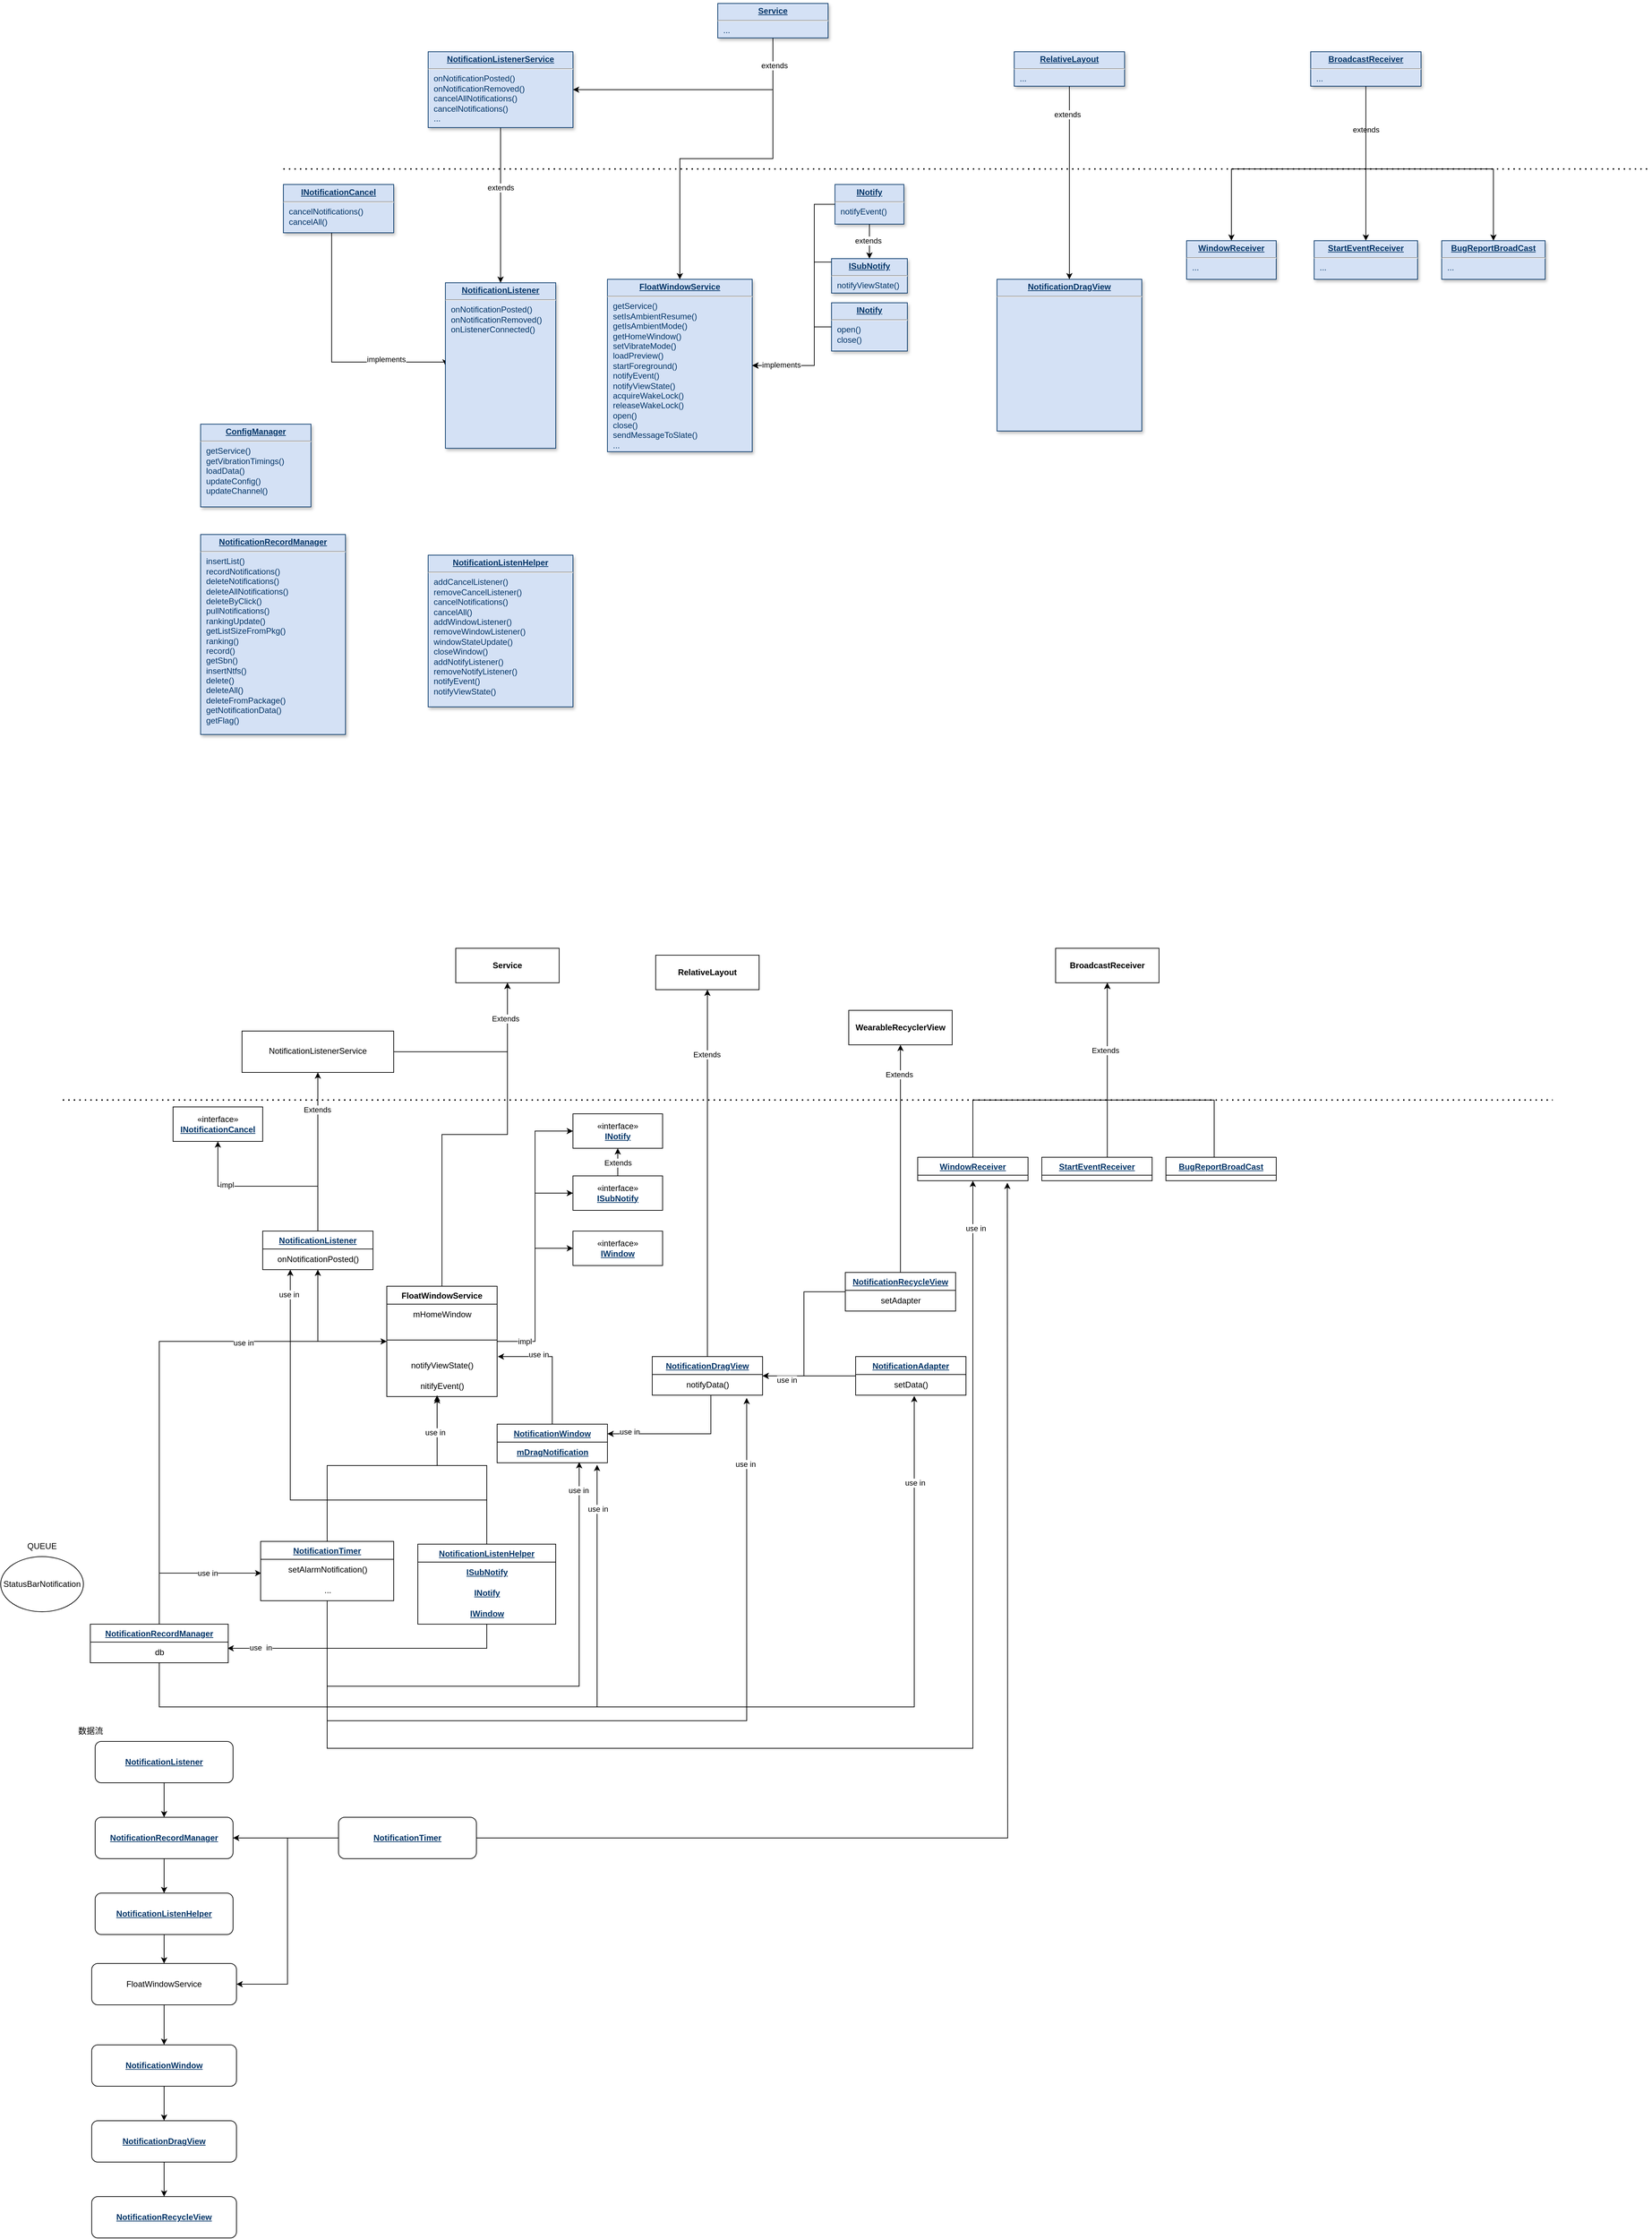 <mxfile version="22.0.4" type="github">
  <diagram name="Page-1" id="efa7a0a1-bf9b-a30e-e6df-94a7791c09e9">
    <mxGraphModel dx="2310" dy="-585" grid="1" gridSize="10" guides="1" tooltips="1" connect="1" arrows="1" fold="1" page="1" pageScale="1" pageWidth="826" pageHeight="1169" background="none" math="0" shadow="0">
      <root>
        <mxCell id="0" />
        <mxCell id="1" parent="0" />
        <mxCell id="-WjWsvHY24xJDagIEpUm-118" style="edgeStyle=orthogonalEdgeStyle;rounded=0;orthogonalLoop=1;jettySize=auto;html=1;entryX=0.5;entryY=0;entryDx=0;entryDy=0;" parent="1" source="-WjWsvHY24xJDagIEpUm-115" target="-WjWsvHY24xJDagIEpUm-117" edge="1">
          <mxGeometry relative="1" as="geometry" />
        </mxCell>
        <mxCell id="-WjWsvHY24xJDagIEpUm-120" value="extends" style="edgeLabel;html=1;align=center;verticalAlign=middle;resizable=0;points=[];" parent="-WjWsvHY24xJDagIEpUm-118" vertex="1" connectable="0">
          <mxGeometry x="-0.122" y="-3" relative="1" as="geometry">
            <mxPoint x="3" y="-12" as="offset" />
          </mxGeometry>
        </mxCell>
        <mxCell id="-WjWsvHY24xJDagIEpUm-115" value="&lt;p style=&quot;margin: 0px; margin-top: 4px; text-align: center; text-decoration: underline;&quot;&gt;&lt;b style=&quot;background-color: initial;&quot;&gt;&lt;u&gt;NotificationListenerService&lt;/u&gt;&lt;/b&gt;&lt;/p&gt;&lt;hr&gt;&lt;p style=&quot;margin: 0px; margin-left: 8px;&quot;&gt;onNotificationPosted()&lt;/p&gt;&lt;p style=&quot;margin: 0px; margin-left: 8px;&quot;&gt;onNotificationRemoved()&lt;/p&gt;&lt;p style=&quot;margin: 0px; margin-left: 8px;&quot;&gt;cancelAllNotifications()&lt;/p&gt;&lt;p style=&quot;margin: 0px; margin-left: 8px;&quot;&gt;cancelNotifications()&lt;/p&gt;&lt;p style=&quot;margin: 0px; margin-left: 8px;&quot;&gt;...&lt;/p&gt;" style="verticalAlign=top;align=left;overflow=fill;fontSize=12;fontFamily=Helvetica;html=1;strokeColor=#003366;shadow=1;fillColor=#D4E1F5;fontColor=#003366" parent="1" vertex="1">
          <mxGeometry x="-130" y="1320" width="210" height="110" as="geometry" />
        </mxCell>
        <mxCell id="-WjWsvHY24xJDagIEpUm-182" style="edgeStyle=orthogonalEdgeStyle;rounded=0;orthogonalLoop=1;jettySize=auto;html=1;entryX=0;entryY=0.5;entryDx=0;entryDy=0;" parent="1" target="-WjWsvHY24xJDagIEpUm-117" edge="1">
          <mxGeometry relative="1" as="geometry">
            <Array as="points">
              <mxPoint x="-270" y="1770" />
              <mxPoint x="-105" y="1770" />
            </Array>
            <mxPoint x="-270" y="1582.5" as="sourcePoint" />
            <mxPoint x="-125" y="1775" as="targetPoint" />
          </mxGeometry>
        </mxCell>
        <mxCell id="-WjWsvHY24xJDagIEpUm-183" value="implements" style="edgeLabel;html=1;align=center;verticalAlign=middle;resizable=0;points=[];" parent="-WjWsvHY24xJDagIEpUm-182" vertex="1" connectable="0">
          <mxGeometry x="0.492" y="4" relative="1" as="geometry">
            <mxPoint as="offset" />
          </mxGeometry>
        </mxCell>
        <mxCell id="-WjWsvHY24xJDagIEpUm-116" value="&lt;p style=&quot;margin: 0px; margin-top: 4px; text-align: center; text-decoration: underline;&quot;&gt;&lt;b style=&quot;background-color: initial;&quot;&gt;&lt;u&gt;INotificationCancel&lt;/u&gt;&lt;/b&gt;&lt;/p&gt;&lt;hr&gt;&lt;p style=&quot;margin: 0px; margin-left: 8px;&quot;&gt;cancelNotifications()&lt;/p&gt;&lt;p style=&quot;margin: 0px; margin-left: 8px;&quot;&gt;cancelAll()&lt;br&gt;&lt;/p&gt;" style="verticalAlign=top;align=left;overflow=fill;fontSize=12;fontFamily=Helvetica;html=1;strokeColor=#003366;shadow=1;fillColor=#D4E1F5;fontColor=#003366" parent="1" vertex="1">
          <mxGeometry x="-340" y="1512.5" width="160" height="70" as="geometry" />
        </mxCell>
        <mxCell id="-WjWsvHY24xJDagIEpUm-117" value="&lt;p style=&quot;margin: 0px; margin-top: 4px; text-align: center; text-decoration: underline;&quot;&gt;&lt;b style=&quot;background-color: initial;&quot;&gt;&lt;u&gt;NotificationListener&lt;/u&gt;&lt;/b&gt;&lt;/p&gt;&lt;hr&gt;&lt;p style=&quot;margin: 0px; margin-left: 8px;&quot;&gt;onNotificationPosted()&lt;/p&gt;&lt;p style=&quot;margin: 0px; margin-left: 8px;&quot;&gt;onNotificationRemoved()&lt;/p&gt;&lt;p style=&quot;margin: 0px; margin-left: 8px;&quot;&gt;onListenerConnected()&lt;br&gt;&lt;/p&gt;" style="verticalAlign=top;align=left;overflow=fill;fontSize=12;fontFamily=Helvetica;html=1;strokeColor=#003366;shadow=1;fillColor=#D4E1F5;fontColor=#003366" parent="1" vertex="1">
          <mxGeometry x="-105" y="1655" width="160" height="240" as="geometry" />
        </mxCell>
        <mxCell id="-WjWsvHY24xJDagIEpUm-123" style="edgeStyle=orthogonalEdgeStyle;rounded=0;orthogonalLoop=1;jettySize=auto;html=1;entryX=1;entryY=0.5;entryDx=0;entryDy=0;" parent="1" source="-WjWsvHY24xJDagIEpUm-122" target="-WjWsvHY24xJDagIEpUm-115" edge="1">
          <mxGeometry relative="1" as="geometry">
            <Array as="points">
              <mxPoint x="370" y="1375" />
            </Array>
          </mxGeometry>
        </mxCell>
        <mxCell id="-WjWsvHY24xJDagIEpUm-149" style="edgeStyle=orthogonalEdgeStyle;rounded=0;orthogonalLoop=1;jettySize=auto;html=1;entryX=0.5;entryY=0;entryDx=0;entryDy=0;" parent="1" source="-WjWsvHY24xJDagIEpUm-122" target="-WjWsvHY24xJDagIEpUm-148" edge="1">
          <mxGeometry relative="1" as="geometry" />
        </mxCell>
        <mxCell id="-WjWsvHY24xJDagIEpUm-171" value="extends" style="edgeLabel;html=1;align=center;verticalAlign=middle;resizable=0;points=[];" parent="-WjWsvHY24xJDagIEpUm-149" vertex="1" connectable="0">
          <mxGeometry x="-0.838" y="2" relative="1" as="geometry">
            <mxPoint as="offset" />
          </mxGeometry>
        </mxCell>
        <mxCell id="-WjWsvHY24xJDagIEpUm-122" value="&lt;p style=&quot;margin: 0px; margin-top: 4px; text-align: center; text-decoration: underline;&quot;&gt;&lt;b&gt;Service&lt;/b&gt;&lt;/p&gt;&lt;hr&gt;&lt;p style=&quot;margin: 0px; margin-left: 8px;&quot;&gt;...&lt;/p&gt;" style="verticalAlign=top;align=left;overflow=fill;fontSize=12;fontFamily=Helvetica;html=1;strokeColor=#003366;shadow=1;fillColor=#D4E1F5;fontColor=#003366" parent="1" vertex="1">
          <mxGeometry x="290" y="1250" width="160" height="50" as="geometry" />
        </mxCell>
        <mxCell id="-WjWsvHY24xJDagIEpUm-128" value="" style="endArrow=none;dashed=1;html=1;dashPattern=1 3;strokeWidth=2;rounded=0;" parent="1" edge="1">
          <mxGeometry width="50" height="50" relative="1" as="geometry">
            <mxPoint x="-340" y="1490" as="sourcePoint" />
            <mxPoint x="1641.905" y="1490" as="targetPoint" />
          </mxGeometry>
        </mxCell>
        <mxCell id="-WjWsvHY24xJDagIEpUm-129" value="&lt;p style=&quot;margin: 4px 0px 0px; text-align: center;&quot;&gt;&lt;b&gt;&lt;u&gt;NotificationListenHelper&lt;/u&gt;&lt;/b&gt;&lt;br&gt;&lt;/p&gt;&lt;hr&gt;&lt;p style=&quot;margin: 0px; margin-left: 8px;&quot;&gt;addCancelListener()&lt;/p&gt;&lt;p style=&quot;margin: 0px; margin-left: 8px;&quot;&gt;removeCancelListener()&lt;/p&gt;&lt;p style=&quot;margin: 0px; margin-left: 8px;&quot;&gt;cancelNotifications()&lt;br&gt;&lt;/p&gt;&lt;p style=&quot;margin: 0px; margin-left: 8px;&quot;&gt;cancelAll()&lt;/p&gt;&lt;p style=&quot;margin: 0px; margin-left: 8px;&quot;&gt;addWindowListener()&lt;/p&gt;&lt;p style=&quot;margin: 0px; margin-left: 8px;&quot;&gt;removeWindowListener()&lt;/p&gt;&lt;p style=&quot;margin: 0px; margin-left: 8px;&quot;&gt;windowStateUpdate()&lt;/p&gt;&lt;p style=&quot;margin: 0px; margin-left: 8px;&quot;&gt;closeWindow()&lt;/p&gt;&lt;p style=&quot;margin: 0px; margin-left: 8px;&quot;&gt;addNotifyListener()&lt;/p&gt;&lt;p style=&quot;margin: 0px; margin-left: 8px;&quot;&gt;removeNotifyListener()&lt;/p&gt;&lt;p style=&quot;margin: 0px; margin-left: 8px;&quot;&gt;notifyEvent()&lt;/p&gt;&lt;p style=&quot;margin: 0px; margin-left: 8px;&quot;&gt;notifyViewState()&lt;/p&gt;" style="verticalAlign=top;align=left;overflow=fill;fontSize=12;fontFamily=Helvetica;html=1;strokeColor=#003366;shadow=1;fillColor=#D4E1F5;fontColor=#003366" parent="1" vertex="1">
          <mxGeometry x="-130" y="2050" width="210" height="220" as="geometry" />
        </mxCell>
        <mxCell id="-WjWsvHY24xJDagIEpUm-130" value="&lt;p style=&quot;margin: 4px 0px 0px; text-align: center;&quot;&gt;&lt;b&gt;&lt;u&gt;NotificationRecordManager&lt;/u&gt;&lt;/b&gt;&lt;br&gt;&lt;/p&gt;&lt;hr&gt;&lt;p style=&quot;margin: 0px; margin-left: 8px;&quot;&gt;insertList()&lt;/p&gt;&lt;p style=&quot;margin: 0px; margin-left: 8px;&quot;&gt;recordNotifications()&lt;/p&gt;&lt;p style=&quot;margin: 0px; margin-left: 8px;&quot;&gt;deleteNotifications()&lt;/p&gt;&lt;p style=&quot;margin: 0px; margin-left: 8px;&quot;&gt;deleteAllNotifications()&lt;/p&gt;&lt;p style=&quot;margin: 0px; margin-left: 8px;&quot;&gt;deleteByClick()&lt;/p&gt;&lt;p style=&quot;margin: 0px; margin-left: 8px;&quot;&gt;pullNotifications()&lt;/p&gt;&lt;p style=&quot;margin: 0px; margin-left: 8px;&quot;&gt;rankingUpdate()&lt;/p&gt;&lt;p style=&quot;margin: 0px; margin-left: 8px;&quot;&gt;getListSizeFromPkg()&lt;/p&gt;&lt;p style=&quot;margin: 0px; margin-left: 8px;&quot;&gt;ranking()&lt;/p&gt;&lt;p style=&quot;margin: 0px; margin-left: 8px;&quot;&gt;record()&lt;/p&gt;&lt;p style=&quot;margin: 0px; margin-left: 8px;&quot;&gt;getSbn()&lt;/p&gt;&lt;p style=&quot;margin: 0px; margin-left: 8px;&quot;&gt;insertNtfs()&lt;/p&gt;&lt;p style=&quot;margin: 0px; margin-left: 8px;&quot;&gt;delete()&lt;/p&gt;&lt;p style=&quot;margin: 0px; margin-left: 8px;&quot;&gt;deleteAll()&lt;/p&gt;&lt;p style=&quot;margin: 0px; margin-left: 8px;&quot;&gt;deleteFromPackage()&lt;/p&gt;&lt;p style=&quot;margin: 0px; margin-left: 8px;&quot;&gt;getNotificationData()&lt;/p&gt;&lt;p style=&quot;margin: 0px; margin-left: 8px;&quot;&gt;getFlag()&lt;/p&gt;" style="verticalAlign=top;align=left;overflow=fill;fontSize=12;fontFamily=Helvetica;html=1;strokeColor=#003366;shadow=1;fillColor=#D4E1F5;fontColor=#003366" parent="1" vertex="1">
          <mxGeometry x="-460" y="2020" width="210" height="290" as="geometry" />
        </mxCell>
        <mxCell id="-WjWsvHY24xJDagIEpUm-187" style="edgeStyle=orthogonalEdgeStyle;rounded=0;orthogonalLoop=1;jettySize=auto;html=1;entryX=0.5;entryY=0;entryDx=0;entryDy=0;" parent="1" source="-WjWsvHY24xJDagIEpUm-131" target="-WjWsvHY24xJDagIEpUm-132" edge="1">
          <mxGeometry relative="1" as="geometry">
            <Array as="points">
              <mxPoint x="1230" y="1490" />
              <mxPoint x="1035" y="1490" />
            </Array>
          </mxGeometry>
        </mxCell>
        <mxCell id="-WjWsvHY24xJDagIEpUm-188" value="extends" style="edgeLabel;html=1;align=center;verticalAlign=middle;resizable=0;points=[];" parent="-WjWsvHY24xJDagIEpUm-187" vertex="1" connectable="0">
          <mxGeometry x="-0.7" relative="1" as="geometry">
            <mxPoint as="offset" />
          </mxGeometry>
        </mxCell>
        <mxCell id="-WjWsvHY24xJDagIEpUm-192" style="edgeStyle=orthogonalEdgeStyle;rounded=0;orthogonalLoop=1;jettySize=auto;html=1;entryX=0.5;entryY=0;entryDx=0;entryDy=0;" parent="1" source="-WjWsvHY24xJDagIEpUm-131" target="-WjWsvHY24xJDagIEpUm-139" edge="1">
          <mxGeometry relative="1" as="geometry" />
        </mxCell>
        <mxCell id="-WjWsvHY24xJDagIEpUm-193" style="edgeStyle=orthogonalEdgeStyle;rounded=0;orthogonalLoop=1;jettySize=auto;html=1;entryX=0.5;entryY=0;entryDx=0;entryDy=0;" parent="1" source="-WjWsvHY24xJDagIEpUm-131" target="-WjWsvHY24xJDagIEpUm-145" edge="1">
          <mxGeometry relative="1" as="geometry">
            <Array as="points">
              <mxPoint x="1230" y="1490" />
              <mxPoint x="1415" y="1490" />
            </Array>
          </mxGeometry>
        </mxCell>
        <mxCell id="-WjWsvHY24xJDagIEpUm-131" value="&lt;p style=&quot;margin: 0px; margin-top: 4px; text-align: center; text-decoration: underline;&quot;&gt;&lt;b&gt;BroadcastReceiver&lt;/b&gt;&lt;/p&gt;&lt;hr&gt;&lt;p style=&quot;margin: 0px; margin-left: 8px;&quot;&gt;...&lt;/p&gt;" style="verticalAlign=top;align=left;overflow=fill;fontSize=12;fontFamily=Helvetica;html=1;strokeColor=#003366;shadow=1;fillColor=#D4E1F5;fontColor=#003366" parent="1" vertex="1">
          <mxGeometry x="1150" y="1320" width="160" height="50" as="geometry" />
        </mxCell>
        <mxCell id="-WjWsvHY24xJDagIEpUm-132" value="&lt;p style=&quot;margin: 4px 0px 0px; text-align: center;&quot;&gt;&lt;b&gt;&lt;u&gt;WindowReceiver&lt;/u&gt;&lt;/b&gt;&lt;/p&gt;&lt;hr&gt;&lt;p style=&quot;margin: 0px; margin-left: 8px;&quot;&gt;...&lt;/p&gt;" style="verticalAlign=top;align=left;overflow=fill;fontSize=12;fontFamily=Helvetica;html=1;strokeColor=#003366;shadow=1;fillColor=#D4E1F5;fontColor=#003366" parent="1" vertex="1">
          <mxGeometry x="970" y="1594" width="130" height="56" as="geometry" />
        </mxCell>
        <mxCell id="-WjWsvHY24xJDagIEpUm-139" value="&lt;p style=&quot;margin: 4px 0px 0px; text-align: center;&quot;&gt;&lt;b&gt;&lt;u&gt;StartEventReceiver&lt;/u&gt;&lt;/b&gt;&lt;br&gt;&lt;/p&gt;&lt;hr&gt;&lt;p style=&quot;margin: 0px; margin-left: 8px;&quot;&gt;...&lt;/p&gt;" style="verticalAlign=top;align=left;overflow=fill;fontSize=12;fontFamily=Helvetica;html=1;strokeColor=#003366;shadow=1;fillColor=#D4E1F5;fontColor=#003366" parent="1" vertex="1">
          <mxGeometry x="1155" y="1594" width="150" height="56" as="geometry" />
        </mxCell>
        <mxCell id="-WjWsvHY24xJDagIEpUm-145" value="&lt;p style=&quot;margin: 4px 0px 0px; text-align: center;&quot;&gt;&lt;b&gt;&lt;u&gt;BugReportBroadCast&lt;/u&gt;&lt;/b&gt;&lt;br&gt;&lt;/p&gt;&lt;hr&gt;&lt;p style=&quot;margin: 0px; margin-left: 8px;&quot;&gt;...&lt;/p&gt;" style="verticalAlign=top;align=left;overflow=fill;fontSize=12;fontFamily=Helvetica;html=1;strokeColor=#003366;shadow=1;fillColor=#D4E1F5;fontColor=#003366" parent="1" vertex="1">
          <mxGeometry x="1340" y="1594" width="150" height="56" as="geometry" />
        </mxCell>
        <mxCell id="-WjWsvHY24xJDagIEpUm-147" value="&lt;p style=&quot;margin: 4px 0px 0px; text-align: center;&quot;&gt;&lt;b&gt;&lt;u&gt;ConfigManager&lt;/u&gt;&lt;/b&gt;&lt;br&gt;&lt;/p&gt;&lt;hr&gt;&lt;p style=&quot;margin: 0px; margin-left: 8px;&quot;&gt;getService()&lt;br&gt;&lt;/p&gt;&lt;p style=&quot;margin: 0px; margin-left: 8px;&quot;&gt;getVibrationTimings()&lt;/p&gt;&lt;p style=&quot;margin: 0px; margin-left: 8px;&quot;&gt;loadData()&lt;/p&gt;&lt;p style=&quot;margin: 0px; margin-left: 8px;&quot;&gt;updateConfig()&lt;/p&gt;&lt;p style=&quot;margin: 0px; margin-left: 8px;&quot;&gt;updateChannel()&lt;/p&gt;" style="verticalAlign=top;align=left;overflow=fill;fontSize=12;fontFamily=Helvetica;html=1;strokeColor=#003366;shadow=1;fillColor=#D4E1F5;fontColor=#003366" parent="1" vertex="1">
          <mxGeometry x="-460" y="1860" width="160" height="120" as="geometry" />
        </mxCell>
        <mxCell id="-WjWsvHY24xJDagIEpUm-148" value="&lt;p style=&quot;margin: 4px 0px 0px; text-align: center;&quot;&gt;&lt;b&gt;&lt;u&gt;FloatWindowService&lt;/u&gt;&lt;/b&gt;&lt;br&gt;&lt;/p&gt;&lt;hr&gt;&lt;p style=&quot;margin: 0px; margin-left: 8px;&quot;&gt;getService()&lt;br&gt;&lt;/p&gt;&lt;p style=&quot;margin: 0px; margin-left: 8px;&quot;&gt;setIsAmbientResume()&lt;br&gt;&lt;/p&gt;&lt;p style=&quot;margin: 0px; margin-left: 8px;&quot;&gt;getIsAmbientMode()&lt;br&gt;&lt;/p&gt;&lt;p style=&quot;margin: 0px; margin-left: 8px;&quot;&gt;getHomeWindow()&lt;br&gt;&lt;/p&gt;&lt;p style=&quot;margin: 0px; margin-left: 8px;&quot;&gt;setVibrateMode()&lt;br&gt;&lt;/p&gt;&lt;p style=&quot;margin: 0px; margin-left: 8px;&quot;&gt;loadPreview()&lt;br&gt;&lt;/p&gt;&lt;p style=&quot;margin: 0px; margin-left: 8px;&quot;&gt;startForeground()&lt;br&gt;&lt;/p&gt;&lt;p style=&quot;margin: 0px; margin-left: 8px;&quot;&gt;notifyEvent()&lt;br&gt;&lt;/p&gt;&lt;p style=&quot;margin: 0px; margin-left: 8px;&quot;&gt;notifyViewState()&lt;br&gt;&lt;/p&gt;&lt;p style=&quot;margin: 0px; margin-left: 8px;&quot;&gt;acquireWakeLock()&lt;br&gt;&lt;/p&gt;&lt;p style=&quot;margin: 0px; margin-left: 8px;&quot;&gt;releaseWakeLock()&lt;br&gt;&lt;/p&gt;&lt;p style=&quot;margin: 0px; margin-left: 8px;&quot;&gt;open()&lt;br&gt;&lt;/p&gt;&lt;p style=&quot;margin: 0px; margin-left: 8px;&quot;&gt;close()&lt;/p&gt;&lt;p style=&quot;margin: 0px; margin-left: 8px;&quot;&gt;sendMessageToSlate()&lt;/p&gt;&lt;p style=&quot;margin: 0px; margin-left: 8px;&quot;&gt;...&lt;/p&gt;" style="verticalAlign=top;align=left;overflow=fill;fontSize=12;fontFamily=Helvetica;html=1;strokeColor=#003366;shadow=1;fillColor=#D4E1F5;fontColor=#003366" parent="1" vertex="1">
          <mxGeometry x="130" y="1650" width="210" height="250" as="geometry" />
        </mxCell>
        <mxCell id="-WjWsvHY24xJDagIEpUm-161" style="edgeStyle=orthogonalEdgeStyle;rounded=0;orthogonalLoop=1;jettySize=auto;html=1;entryX=0.5;entryY=0;entryDx=0;entryDy=0;" parent="1" source="-WjWsvHY24xJDagIEpUm-152" target="-WjWsvHY24xJDagIEpUm-153" edge="1">
          <mxGeometry relative="1" as="geometry" />
        </mxCell>
        <mxCell id="-WjWsvHY24xJDagIEpUm-163" value="extends" style="edgeLabel;html=1;align=center;verticalAlign=middle;resizable=0;points=[];" parent="-WjWsvHY24xJDagIEpUm-161" vertex="1" connectable="0">
          <mxGeometry x="-0.044" y="-2" relative="1" as="geometry">
            <mxPoint as="offset" />
          </mxGeometry>
        </mxCell>
        <mxCell id="-WjWsvHY24xJDagIEpUm-174" style="edgeStyle=orthogonalEdgeStyle;rounded=0;orthogonalLoop=1;jettySize=auto;html=1;entryX=1;entryY=0.5;entryDx=0;entryDy=0;" parent="1" source="-WjWsvHY24xJDagIEpUm-152" target="-WjWsvHY24xJDagIEpUm-148" edge="1">
          <mxGeometry relative="1" as="geometry">
            <Array as="points">
              <mxPoint x="430" y="1541" />
              <mxPoint x="430" y="1775" />
            </Array>
          </mxGeometry>
        </mxCell>
        <mxCell id="-WjWsvHY24xJDagIEpUm-152" value="&lt;p style=&quot;margin: 4px 0px 0px; text-align: center;&quot;&gt;&lt;b&gt;&lt;u&gt;INotify&lt;/u&gt;&lt;/b&gt;&lt;br&gt;&lt;/p&gt;&lt;hr&gt;&lt;p style=&quot;margin: 0px; margin-left: 8px;&quot;&gt;notifyEvent()&lt;br&gt;&lt;/p&gt;" style="verticalAlign=top;align=left;overflow=fill;fontSize=12;fontFamily=Helvetica;html=1;strokeColor=#003366;shadow=1;fillColor=#D4E1F5;fontColor=#003366" parent="1" vertex="1">
          <mxGeometry x="460" y="1512.5" width="100" height="57.5" as="geometry" />
        </mxCell>
        <mxCell id="-WjWsvHY24xJDagIEpUm-172" style="edgeStyle=orthogonalEdgeStyle;rounded=0;orthogonalLoop=1;jettySize=auto;html=1;entryX=1;entryY=0.5;entryDx=0;entryDy=0;" parent="1" source="-WjWsvHY24xJDagIEpUm-153" target="-WjWsvHY24xJDagIEpUm-148" edge="1">
          <mxGeometry relative="1" as="geometry">
            <Array as="points">
              <mxPoint x="430" y="1625" />
              <mxPoint x="430" y="1775" />
            </Array>
          </mxGeometry>
        </mxCell>
        <mxCell id="-WjWsvHY24xJDagIEpUm-153" value="&lt;p style=&quot;margin: 4px 0px 0px; text-align: center;&quot;&gt;&lt;b&gt;&lt;u&gt;ISubNotify&lt;/u&gt;&lt;/b&gt;&lt;br&gt;&lt;/p&gt;&lt;hr&gt;&lt;p style=&quot;margin: 0px; margin-left: 8px;&quot;&gt;notifyViewState()&lt;br&gt;&lt;/p&gt;" style="verticalAlign=top;align=left;overflow=fill;fontSize=12;fontFamily=Helvetica;html=1;strokeColor=#003366;shadow=1;fillColor=#D4E1F5;fontColor=#003366" parent="1" vertex="1">
          <mxGeometry x="455" y="1620" width="110" height="50" as="geometry" />
        </mxCell>
        <mxCell id="-WjWsvHY24xJDagIEpUm-179" style="edgeStyle=orthogonalEdgeStyle;rounded=0;orthogonalLoop=1;jettySize=auto;html=1;entryX=1;entryY=0.5;entryDx=0;entryDy=0;" parent="1" source="-WjWsvHY24xJDagIEpUm-167" target="-WjWsvHY24xJDagIEpUm-148" edge="1">
          <mxGeometry relative="1" as="geometry">
            <Array as="points">
              <mxPoint x="430" y="1719" />
              <mxPoint x="430" y="1775" />
            </Array>
          </mxGeometry>
        </mxCell>
        <mxCell id="-WjWsvHY24xJDagIEpUm-181" value="implements" style="edgeLabel;html=1;align=center;verticalAlign=middle;resizable=0;points=[];" parent="-WjWsvHY24xJDagIEpUm-179" vertex="1" connectable="0">
          <mxGeometry x="0.508" y="-1" relative="1" as="geometry">
            <mxPoint as="offset" />
          </mxGeometry>
        </mxCell>
        <mxCell id="-WjWsvHY24xJDagIEpUm-167" value="&lt;p style=&quot;margin: 4px 0px 0px; text-align: center;&quot;&gt;&lt;b&gt;&lt;u&gt;INotify&lt;/u&gt;&lt;/b&gt;&lt;br&gt;&lt;/p&gt;&lt;hr&gt;&lt;p style=&quot;margin: 0px; margin-left: 8px;&quot;&gt;open()&lt;br&gt;&lt;/p&gt;&lt;p style=&quot;margin: 0px; margin-left: 8px;&quot;&gt;close()&lt;/p&gt;" style="verticalAlign=top;align=left;overflow=fill;fontSize=12;fontFamily=Helvetica;html=1;strokeColor=#003366;shadow=1;fillColor=#D4E1F5;fontColor=#003366" parent="1" vertex="1">
          <mxGeometry x="455" y="1684" width="110" height="70" as="geometry" />
        </mxCell>
        <mxCell id="-WjWsvHY24xJDagIEpUm-184" value="&lt;p style=&quot;margin: 4px 0px 0px; text-align: center;&quot;&gt;&lt;b&gt;&lt;u&gt;NotificationDragView&lt;/u&gt;&lt;/b&gt;&lt;br&gt;&lt;/p&gt;&lt;hr&gt;&lt;p style=&quot;margin: 0px; margin-left: 8px;&quot;&gt;&lt;br&gt;&lt;/p&gt;" style="verticalAlign=top;align=left;overflow=fill;fontSize=12;fontFamily=Helvetica;html=1;strokeColor=#003366;shadow=1;fillColor=#D4E1F5;fontColor=#003366" parent="1" vertex="1">
          <mxGeometry x="695.0" y="1650" width="210" height="220" as="geometry" />
        </mxCell>
        <mxCell id="-WjWsvHY24xJDagIEpUm-190" style="edgeStyle=orthogonalEdgeStyle;rounded=0;orthogonalLoop=1;jettySize=auto;html=1;entryX=0.5;entryY=0;entryDx=0;entryDy=0;" parent="1" source="-WjWsvHY24xJDagIEpUm-189" target="-WjWsvHY24xJDagIEpUm-184" edge="1">
          <mxGeometry relative="1" as="geometry" />
        </mxCell>
        <mxCell id="-WjWsvHY24xJDagIEpUm-191" value="extends" style="edgeLabel;html=1;align=center;verticalAlign=middle;resizable=0;points=[];" parent="-WjWsvHY24xJDagIEpUm-190" vertex="1" connectable="0">
          <mxGeometry x="-0.706" y="-3" relative="1" as="geometry">
            <mxPoint as="offset" />
          </mxGeometry>
        </mxCell>
        <mxCell id="-WjWsvHY24xJDagIEpUm-189" value="&lt;p style=&quot;margin: 4px 0px 0px; text-align: center;&quot;&gt;&lt;b&gt;&lt;u&gt;RelativeLayout&lt;/u&gt;&lt;/b&gt;&lt;br&gt;&lt;/p&gt;&lt;hr&gt;&lt;p style=&quot;margin: 0px; margin-left: 8px;&quot;&gt;...&lt;/p&gt;" style="verticalAlign=top;align=left;overflow=fill;fontSize=12;fontFamily=Helvetica;html=1;strokeColor=#003366;shadow=1;fillColor=#D4E1F5;fontColor=#003366" parent="1" vertex="1">
          <mxGeometry x="720" y="1320" width="160" height="50" as="geometry" />
        </mxCell>
        <mxCell id="SUiiR8tl3ieN-L8OfsxM-157" style="edgeStyle=orthogonalEdgeStyle;rounded=0;orthogonalLoop=1;jettySize=auto;html=1;entryX=0.5;entryY=1;entryDx=0;entryDy=0;" edge="1" parent="1" source="SUiiR8tl3ieN-L8OfsxM-120" target="SUiiR8tl3ieN-L8OfsxM-132">
          <mxGeometry relative="1" as="geometry" />
        </mxCell>
        <mxCell id="SUiiR8tl3ieN-L8OfsxM-158" value="Extends" style="edgeLabel;html=1;align=center;verticalAlign=middle;resizable=0;points=[];" vertex="1" connectable="0" parent="SUiiR8tl3ieN-L8OfsxM-157">
          <mxGeometry x="0.529" y="1" relative="1" as="geometry">
            <mxPoint as="offset" />
          </mxGeometry>
        </mxCell>
        <mxCell id="SUiiR8tl3ieN-L8OfsxM-160" style="edgeStyle=orthogonalEdgeStyle;rounded=0;orthogonalLoop=1;jettySize=auto;html=1;entryX=0.5;entryY=1;entryDx=0;entryDy=0;" edge="1" parent="1" source="SUiiR8tl3ieN-L8OfsxM-120" target="SUiiR8tl3ieN-L8OfsxM-159">
          <mxGeometry relative="1" as="geometry" />
        </mxCell>
        <mxCell id="SUiiR8tl3ieN-L8OfsxM-163" value="impl" style="edgeLabel;html=1;align=center;verticalAlign=middle;resizable=0;points=[];" vertex="1" connectable="0" parent="SUiiR8tl3ieN-L8OfsxM-160">
          <mxGeometry x="0.436" y="-2" relative="1" as="geometry">
            <mxPoint as="offset" />
          </mxGeometry>
        </mxCell>
        <mxCell id="SUiiR8tl3ieN-L8OfsxM-120" value="&lt;b style=&quot;border-color: var(--border-color); color: rgb(0, 51, 102); background-color: initial;&quot;&gt;&lt;u style=&quot;border-color: var(--border-color);&quot;&gt;NotificationListener&lt;/u&gt;&lt;/b&gt;" style="swimlane;fontStyle=1;align=center;verticalAlign=top;childLayout=stackLayout;horizontal=1;startSize=26;horizontalStack=0;resizeParent=1;resizeParentMax=0;resizeLast=0;collapsible=1;marginBottom=0;whiteSpace=wrap;html=1;" vertex="1" parent="1">
          <mxGeometry x="-370" y="3030" width="160" height="56" as="geometry" />
        </mxCell>
        <mxCell id="SUiiR8tl3ieN-L8OfsxM-304" value="onNotificationPosted()" style="text;html=1;align=center;verticalAlign=middle;resizable=0;points=[];autosize=1;strokeColor=none;fillColor=none;" vertex="1" parent="SUiiR8tl3ieN-L8OfsxM-120">
          <mxGeometry y="26" width="160" height="30" as="geometry" />
        </mxCell>
        <mxCell id="SUiiR8tl3ieN-L8OfsxM-166" style="edgeStyle=orthogonalEdgeStyle;rounded=0;orthogonalLoop=1;jettySize=auto;html=1;entryX=0;entryY=0.5;entryDx=0;entryDy=0;" edge="1" parent="1" source="SUiiR8tl3ieN-L8OfsxM-124" target="SUiiR8tl3ieN-L8OfsxM-162">
          <mxGeometry relative="1" as="geometry" />
        </mxCell>
        <mxCell id="SUiiR8tl3ieN-L8OfsxM-167" style="edgeStyle=orthogonalEdgeStyle;rounded=0;orthogonalLoop=1;jettySize=auto;html=1;entryX=0;entryY=0.5;entryDx=0;entryDy=0;" edge="1" parent="1" source="SUiiR8tl3ieN-L8OfsxM-124" target="SUiiR8tl3ieN-L8OfsxM-164">
          <mxGeometry relative="1" as="geometry" />
        </mxCell>
        <mxCell id="SUiiR8tl3ieN-L8OfsxM-168" style="edgeStyle=orthogonalEdgeStyle;rounded=0;orthogonalLoop=1;jettySize=auto;html=1;entryX=0;entryY=0.5;entryDx=0;entryDy=0;" edge="1" parent="1" source="SUiiR8tl3ieN-L8OfsxM-124" target="SUiiR8tl3ieN-L8OfsxM-165">
          <mxGeometry relative="1" as="geometry" />
        </mxCell>
        <mxCell id="SUiiR8tl3ieN-L8OfsxM-169" value="impl" style="edgeLabel;html=1;align=center;verticalAlign=middle;resizable=0;points=[];" vertex="1" connectable="0" parent="SUiiR8tl3ieN-L8OfsxM-168">
          <mxGeometry x="-0.677" relative="1" as="geometry">
            <mxPoint as="offset" />
          </mxGeometry>
        </mxCell>
        <mxCell id="SUiiR8tl3ieN-L8OfsxM-173" style="edgeStyle=orthogonalEdgeStyle;rounded=0;orthogonalLoop=1;jettySize=auto;html=1;entryX=0.5;entryY=1;entryDx=0;entryDy=0;" edge="1" parent="1" source="SUiiR8tl3ieN-L8OfsxM-124" target="SUiiR8tl3ieN-L8OfsxM-131">
          <mxGeometry relative="1" as="geometry" />
        </mxCell>
        <mxCell id="SUiiR8tl3ieN-L8OfsxM-124" value="FloatWindowService" style="swimlane;fontStyle=1;align=center;verticalAlign=top;childLayout=stackLayout;horizontal=1;startSize=26;horizontalStack=0;resizeParent=1;resizeParentMax=0;resizeLast=0;collapsible=1;marginBottom=0;whiteSpace=wrap;html=1;" vertex="1" parent="1">
          <mxGeometry x="-190" y="3110" width="160" height="160" as="geometry" />
        </mxCell>
        <mxCell id="SUiiR8tl3ieN-L8OfsxM-199" value="mHomeWindow" style="text;html=1;align=center;verticalAlign=middle;resizable=0;points=[];autosize=1;strokeColor=none;fillColor=none;" vertex="1" parent="SUiiR8tl3ieN-L8OfsxM-124">
          <mxGeometry y="26" width="160" height="30" as="geometry" />
        </mxCell>
        <mxCell id="SUiiR8tl3ieN-L8OfsxM-122" value="" style="line;strokeWidth=1;fillColor=none;align=left;verticalAlign=middle;spacingTop=-1;spacingLeft=3;spacingRight=3;rotatable=0;labelPosition=right;points=[];portConstraint=eastwest;strokeColor=inherit;" vertex="1" parent="SUiiR8tl3ieN-L8OfsxM-124">
          <mxGeometry y="56" width="160" height="44" as="geometry" />
        </mxCell>
        <mxCell id="SUiiR8tl3ieN-L8OfsxM-210" value="notifyViewState()" style="text;html=1;align=center;verticalAlign=middle;resizable=0;points=[];autosize=1;strokeColor=none;fillColor=none;" vertex="1" parent="SUiiR8tl3ieN-L8OfsxM-124">
          <mxGeometry y="100" width="160" height="30" as="geometry" />
        </mxCell>
        <mxCell id="SUiiR8tl3ieN-L8OfsxM-209" value="nitifyEvent()" style="text;html=1;align=center;verticalAlign=middle;resizable=0;points=[];autosize=1;strokeColor=none;fillColor=none;" vertex="1" parent="SUiiR8tl3ieN-L8OfsxM-124">
          <mxGeometry y="130" width="160" height="30" as="geometry" />
        </mxCell>
        <mxCell id="SUiiR8tl3ieN-L8OfsxM-129" value="" style="endArrow=none;dashed=1;html=1;dashPattern=1 3;strokeWidth=2;rounded=0;" edge="1" parent="1">
          <mxGeometry width="50" height="50" relative="1" as="geometry">
            <mxPoint x="-660" y="2840" as="sourcePoint" />
            <mxPoint x="1500.955" y="2840" as="targetPoint" />
          </mxGeometry>
        </mxCell>
        <mxCell id="SUiiR8tl3ieN-L8OfsxM-131" value="&lt;p style=&quot;margin:0px;margin-top:4px;text-align:center;&quot;&gt;&lt;br&gt;&lt;b&gt;Service&lt;/b&gt;&lt;/p&gt;" style="verticalAlign=top;align=left;overflow=fill;fontSize=12;fontFamily=Helvetica;html=1;whiteSpace=wrap;" vertex="1" parent="1">
          <mxGeometry x="-90" y="2620" width="150" height="50" as="geometry" />
        </mxCell>
        <mxCell id="SUiiR8tl3ieN-L8OfsxM-153" style="edgeStyle=orthogonalEdgeStyle;rounded=0;orthogonalLoop=1;jettySize=auto;html=1;entryX=0.5;entryY=1;entryDx=0;entryDy=0;" edge="1" parent="1" source="SUiiR8tl3ieN-L8OfsxM-132" target="SUiiR8tl3ieN-L8OfsxM-131">
          <mxGeometry relative="1" as="geometry">
            <Array as="points">
              <mxPoint x="-15" y="2770" />
            </Array>
          </mxGeometry>
        </mxCell>
        <mxCell id="SUiiR8tl3ieN-L8OfsxM-156" value="Extends" style="edgeLabel;html=1;align=center;verticalAlign=middle;resizable=0;points=[];" vertex="1" connectable="0" parent="SUiiR8tl3ieN-L8OfsxM-153">
          <mxGeometry x="0.608" y="3" relative="1" as="geometry">
            <mxPoint as="offset" />
          </mxGeometry>
        </mxCell>
        <mxCell id="SUiiR8tl3ieN-L8OfsxM-132" value="&lt;p style=&quot;margin:0px;margin-top:4px;text-align:center;&quot;&gt;&lt;br&gt;&lt;/p&gt;&lt;p style=&quot;margin:0px;margin-top:4px;text-align:center;&quot;&gt;NotificationListenerService&lt;br&gt;&lt;/p&gt;" style="verticalAlign=top;align=left;overflow=fill;fontSize=12;fontFamily=Helvetica;html=1;whiteSpace=wrap;" vertex="1" parent="1">
          <mxGeometry x="-400" y="2740" width="220" height="60" as="geometry" />
        </mxCell>
        <mxCell id="SUiiR8tl3ieN-L8OfsxM-134" value="&lt;p style=&quot;margin:0px;margin-top:4px;text-align:center;&quot;&gt;&lt;br&gt;&lt;b&gt;RelativeLayout&lt;/b&gt;&lt;br&gt;&lt;/p&gt;" style="verticalAlign=top;align=left;overflow=fill;fontSize=12;fontFamily=Helvetica;html=1;whiteSpace=wrap;" vertex="1" parent="1">
          <mxGeometry x="200" y="2630" width="150" height="50" as="geometry" />
        </mxCell>
        <mxCell id="SUiiR8tl3ieN-L8OfsxM-135" value="&lt;p style=&quot;margin:0px;margin-top:4px;text-align:center;&quot;&gt;&lt;br&gt;&lt;b&gt;BroadcastReceiver&lt;/b&gt;&lt;br&gt;&lt;/p&gt;" style="verticalAlign=top;align=left;overflow=fill;fontSize=12;fontFamily=Helvetica;html=1;whiteSpace=wrap;" vertex="1" parent="1">
          <mxGeometry x="780" y="2620" width="150" height="50" as="geometry" />
        </mxCell>
        <mxCell id="SUiiR8tl3ieN-L8OfsxM-152" style="edgeStyle=orthogonalEdgeStyle;rounded=0;orthogonalLoop=1;jettySize=auto;html=1;entryX=0.5;entryY=1;entryDx=0;entryDy=0;" edge="1" parent="1" source="SUiiR8tl3ieN-L8OfsxM-139" target="SUiiR8tl3ieN-L8OfsxM-134">
          <mxGeometry relative="1" as="geometry" />
        </mxCell>
        <mxCell id="SUiiR8tl3ieN-L8OfsxM-183" value="Extends" style="edgeLabel;html=1;align=center;verticalAlign=middle;resizable=0;points=[];" vertex="1" connectable="0" parent="SUiiR8tl3ieN-L8OfsxM-152">
          <mxGeometry x="0.648" y="1" relative="1" as="geometry">
            <mxPoint as="offset" />
          </mxGeometry>
        </mxCell>
        <mxCell id="SUiiR8tl3ieN-L8OfsxM-283" style="edgeStyle=orthogonalEdgeStyle;rounded=0;orthogonalLoop=1;jettySize=auto;html=1;entryX=1;entryY=0.25;entryDx=0;entryDy=0;" edge="1" parent="1" source="SUiiR8tl3ieN-L8OfsxM-139" target="SUiiR8tl3ieN-L8OfsxM-172">
          <mxGeometry relative="1" as="geometry">
            <Array as="points">
              <mxPoint x="280" y="3324" />
            </Array>
          </mxGeometry>
        </mxCell>
        <mxCell id="SUiiR8tl3ieN-L8OfsxM-284" value="use in" style="edgeLabel;html=1;align=center;verticalAlign=middle;resizable=0;points=[];" vertex="1" connectable="0" parent="SUiiR8tl3ieN-L8OfsxM-283">
          <mxGeometry x="0.689" y="-3" relative="1" as="geometry">
            <mxPoint as="offset" />
          </mxGeometry>
        </mxCell>
        <mxCell id="SUiiR8tl3ieN-L8OfsxM-139" value="&lt;b style=&quot;border-color: var(--border-color); color: rgb(0, 51, 102);&quot;&gt;&lt;u style=&quot;border-color: var(--border-color);&quot;&gt;NotificationDragView&lt;/u&gt;&lt;/b&gt;" style="swimlane;fontStyle=1;align=center;verticalAlign=top;childLayout=stackLayout;horizontal=1;startSize=26;horizontalStack=0;resizeParent=1;resizeParentMax=0;resizeLast=0;collapsible=1;marginBottom=0;whiteSpace=wrap;html=1;" vertex="1" parent="1">
          <mxGeometry x="195" y="3212" width="160" height="56" as="geometry" />
        </mxCell>
        <mxCell id="SUiiR8tl3ieN-L8OfsxM-203" value="notifyData()" style="text;html=1;align=center;verticalAlign=middle;resizable=0;points=[];autosize=1;strokeColor=none;fillColor=none;" vertex="1" parent="SUiiR8tl3ieN-L8OfsxM-139">
          <mxGeometry y="26" width="160" height="30" as="geometry" />
        </mxCell>
        <mxCell id="SUiiR8tl3ieN-L8OfsxM-179" style="edgeStyle=orthogonalEdgeStyle;rounded=0;orthogonalLoop=1;jettySize=auto;html=1;entryX=0.5;entryY=1;entryDx=0;entryDy=0;" edge="1" parent="1" source="SUiiR8tl3ieN-L8OfsxM-141" target="SUiiR8tl3ieN-L8OfsxM-135">
          <mxGeometry relative="1" as="geometry">
            <Array as="points">
              <mxPoint x="660" y="2840" />
              <mxPoint x="855" y="2840" />
            </Array>
          </mxGeometry>
        </mxCell>
        <mxCell id="SUiiR8tl3ieN-L8OfsxM-141" value="&lt;b style=&quot;border-color: var(--border-color); color: rgb(0, 51, 102);&quot;&gt;&lt;u style=&quot;border-color: var(--border-color);&quot;&gt;WindowReceiver&lt;/u&gt;&lt;/b&gt;" style="swimlane;fontStyle=1;align=center;verticalAlign=top;childLayout=stackLayout;horizontal=1;startSize=26;horizontalStack=0;resizeParent=1;resizeParentMax=0;resizeLast=0;collapsible=1;marginBottom=0;whiteSpace=wrap;html=1;" vertex="1" parent="1">
          <mxGeometry x="580" y="2923" width="160" height="34" as="geometry" />
        </mxCell>
        <mxCell id="SUiiR8tl3ieN-L8OfsxM-149" style="edgeStyle=orthogonalEdgeStyle;rounded=0;orthogonalLoop=1;jettySize=auto;html=1;entryX=0.5;entryY=1;entryDx=0;entryDy=0;" edge="1" parent="1" source="SUiiR8tl3ieN-L8OfsxM-142" target="SUiiR8tl3ieN-L8OfsxM-135">
          <mxGeometry relative="1" as="geometry">
            <Array as="points">
              <mxPoint x="855" y="2850" />
              <mxPoint x="855" y="2850" />
            </Array>
          </mxGeometry>
        </mxCell>
        <mxCell id="SUiiR8tl3ieN-L8OfsxM-142" value="&lt;b style=&quot;border-color: var(--border-color); color: rgb(0, 51, 102);&quot;&gt;&lt;u style=&quot;border-color: var(--border-color);&quot;&gt;StartEventReceiver&lt;/u&gt;&lt;/b&gt;" style="swimlane;fontStyle=1;align=center;verticalAlign=top;childLayout=stackLayout;horizontal=1;startSize=26;horizontalStack=0;resizeParent=1;resizeParentMax=0;resizeLast=0;collapsible=1;marginBottom=0;whiteSpace=wrap;html=1;" vertex="1" parent="1">
          <mxGeometry x="760" y="2923" width="160" height="34" as="geometry" />
        </mxCell>
        <mxCell id="SUiiR8tl3ieN-L8OfsxM-148" style="edgeStyle=orthogonalEdgeStyle;rounded=0;orthogonalLoop=1;jettySize=auto;html=1;entryX=0.5;entryY=1;entryDx=0;entryDy=0;" edge="1" parent="1" source="SUiiR8tl3ieN-L8OfsxM-143" target="SUiiR8tl3ieN-L8OfsxM-135">
          <mxGeometry relative="1" as="geometry">
            <Array as="points">
              <mxPoint x="1010" y="2840" />
              <mxPoint x="855" y="2840" />
            </Array>
          </mxGeometry>
        </mxCell>
        <mxCell id="SUiiR8tl3ieN-L8OfsxM-151" value="Extends" style="edgeLabel;html=1;align=center;verticalAlign=middle;resizable=0;points=[];" vertex="1" connectable="0" parent="SUiiR8tl3ieN-L8OfsxM-148">
          <mxGeometry x="0.52" y="3" relative="1" as="geometry">
            <mxPoint as="offset" />
          </mxGeometry>
        </mxCell>
        <mxCell id="SUiiR8tl3ieN-L8OfsxM-143" value="&lt;b style=&quot;border-color: var(--border-color); color: rgb(0, 51, 102);&quot;&gt;&lt;u style=&quot;border-color: var(--border-color);&quot;&gt;BugReportBroadCast&lt;/u&gt;&lt;/b&gt;" style="swimlane;fontStyle=1;align=center;verticalAlign=top;childLayout=stackLayout;horizontal=1;startSize=26;horizontalStack=0;resizeParent=1;resizeParentMax=0;resizeLast=0;collapsible=1;marginBottom=0;whiteSpace=wrap;html=1;" vertex="1" parent="1">
          <mxGeometry x="940" y="2923" width="160" height="34" as="geometry" />
        </mxCell>
        <mxCell id="SUiiR8tl3ieN-L8OfsxM-159" value="«interface»&lt;br&gt;&lt;b style=&quot;border-color: var(--border-color); color: rgb(0, 51, 102); background-color: initial;&quot;&gt;&lt;u style=&quot;border-color: var(--border-color);&quot;&gt;INotificationCancel&lt;/u&gt;&lt;/b&gt;" style="html=1;whiteSpace=wrap;" vertex="1" parent="1">
          <mxGeometry x="-500" y="2850" width="130" height="50" as="geometry" />
        </mxCell>
        <mxCell id="SUiiR8tl3ieN-L8OfsxM-162" value="«interface»&lt;br&gt;&lt;b style=&quot;border-color: var(--border-color); color: rgb(0, 51, 102); background-color: initial;&quot;&gt;&lt;u style=&quot;border-color: var(--border-color);&quot;&gt;INotify&lt;/u&gt;&lt;/b&gt;" style="html=1;whiteSpace=wrap;" vertex="1" parent="1">
          <mxGeometry x="80" y="2860" width="130" height="50" as="geometry" />
        </mxCell>
        <mxCell id="SUiiR8tl3ieN-L8OfsxM-170" style="edgeStyle=orthogonalEdgeStyle;rounded=0;orthogonalLoop=1;jettySize=auto;html=1;entryX=0.5;entryY=1;entryDx=0;entryDy=0;" edge="1" parent="1" source="SUiiR8tl3ieN-L8OfsxM-164" target="SUiiR8tl3ieN-L8OfsxM-162">
          <mxGeometry relative="1" as="geometry" />
        </mxCell>
        <mxCell id="SUiiR8tl3ieN-L8OfsxM-171" value="Extends" style="edgeLabel;html=1;align=center;verticalAlign=middle;resizable=0;points=[];" vertex="1" connectable="0" parent="SUiiR8tl3ieN-L8OfsxM-170">
          <mxGeometry x="-0.05" relative="1" as="geometry">
            <mxPoint as="offset" />
          </mxGeometry>
        </mxCell>
        <mxCell id="SUiiR8tl3ieN-L8OfsxM-164" value="«interface»&lt;br&gt;&lt;b style=&quot;border-color: var(--border-color); color: rgb(0, 51, 102); background-color: initial;&quot;&gt;&lt;u style=&quot;border-color: var(--border-color);&quot;&gt;ISubNotify&lt;/u&gt;&lt;/b&gt;" style="html=1;whiteSpace=wrap;" vertex="1" parent="1">
          <mxGeometry x="80" y="2950" width="130" height="50" as="geometry" />
        </mxCell>
        <mxCell id="SUiiR8tl3ieN-L8OfsxM-165" value="«interface»&lt;br&gt;&lt;font color=&quot;#003366&quot;&gt;&lt;b&gt;&lt;u&gt;IWindow&lt;/u&gt;&lt;/b&gt;&lt;/font&gt;" style="html=1;whiteSpace=wrap;" vertex="1" parent="1">
          <mxGeometry x="80" y="3030" width="130" height="50" as="geometry" />
        </mxCell>
        <mxCell id="SUiiR8tl3ieN-L8OfsxM-172" value="&lt;b style=&quot;border-color: var(--border-color); color: rgb(0, 51, 102);&quot;&gt;&lt;u style=&quot;border-color: var(--border-color);&quot;&gt;NotificationWindow&lt;/u&gt;&lt;/b&gt;" style="swimlane;fontStyle=1;align=center;verticalAlign=top;childLayout=stackLayout;horizontal=1;startSize=26;horizontalStack=0;resizeParent=1;resizeParentMax=0;resizeLast=0;collapsible=1;marginBottom=0;whiteSpace=wrap;html=1;" vertex="1" parent="1">
          <mxGeometry x="-30" y="3310" width="160" height="56" as="geometry">
            <mxRectangle x="-60" y="3310" width="150" height="30" as="alternateBounds" />
          </mxGeometry>
        </mxCell>
        <mxCell id="SUiiR8tl3ieN-L8OfsxM-198" value="&lt;b style=&quot;border-color: var(--border-color); color: rgb(0, 51, 102);&quot;&gt;&lt;u style=&quot;border-color: var(--border-color);&quot;&gt;mDragNotification&lt;/u&gt;&lt;/b&gt;" style="text;html=1;align=center;verticalAlign=middle;resizable=0;points=[];autosize=1;strokeColor=none;fillColor=none;" vertex="1" parent="SUiiR8tl3ieN-L8OfsxM-172">
          <mxGeometry y="26" width="160" height="30" as="geometry" />
        </mxCell>
        <mxCell id="SUiiR8tl3ieN-L8OfsxM-180" style="edgeStyle=orthogonalEdgeStyle;rounded=0;orthogonalLoop=1;jettySize=auto;html=1;" edge="1" parent="1" source="SUiiR8tl3ieN-L8OfsxM-175" target="SUiiR8tl3ieN-L8OfsxM-177">
          <mxGeometry relative="1" as="geometry" />
        </mxCell>
        <mxCell id="SUiiR8tl3ieN-L8OfsxM-184" value="Extends" style="edgeLabel;html=1;align=center;verticalAlign=middle;resizable=0;points=[];" vertex="1" connectable="0" parent="SUiiR8tl3ieN-L8OfsxM-180">
          <mxGeometry x="0.739" y="2" relative="1" as="geometry">
            <mxPoint as="offset" />
          </mxGeometry>
        </mxCell>
        <mxCell id="SUiiR8tl3ieN-L8OfsxM-186" style="edgeStyle=orthogonalEdgeStyle;rounded=0;orthogonalLoop=1;jettySize=auto;html=1;entryX=1;entryY=0.5;entryDx=0;entryDy=0;" edge="1" parent="1" source="SUiiR8tl3ieN-L8OfsxM-175" target="SUiiR8tl3ieN-L8OfsxM-139">
          <mxGeometry relative="1" as="geometry" />
        </mxCell>
        <mxCell id="SUiiR8tl3ieN-L8OfsxM-175" value="&lt;b style=&quot;border-color: var(--border-color); color: rgb(0, 51, 102);&quot;&gt;&lt;u style=&quot;border-color: var(--border-color);&quot;&gt;NotificationRecycleView&lt;/u&gt;&lt;/b&gt;" style="swimlane;fontStyle=1;align=center;verticalAlign=top;childLayout=stackLayout;horizontal=1;startSize=26;horizontalStack=0;resizeParent=1;resizeParentMax=0;resizeLast=0;collapsible=1;marginBottom=0;whiteSpace=wrap;html=1;" vertex="1" parent="1">
          <mxGeometry x="475" y="3090" width="160" height="56" as="geometry" />
        </mxCell>
        <mxCell id="SUiiR8tl3ieN-L8OfsxM-205" value="setAdapter" style="text;html=1;align=center;verticalAlign=middle;resizable=0;points=[];autosize=1;strokeColor=none;fillColor=none;" vertex="1" parent="SUiiR8tl3ieN-L8OfsxM-175">
          <mxGeometry y="26" width="160" height="30" as="geometry" />
        </mxCell>
        <mxCell id="SUiiR8tl3ieN-L8OfsxM-185" style="edgeStyle=orthogonalEdgeStyle;rounded=0;orthogonalLoop=1;jettySize=auto;html=1;entryX=1;entryY=0.5;entryDx=0;entryDy=0;" edge="1" parent="1" source="SUiiR8tl3ieN-L8OfsxM-176" target="SUiiR8tl3ieN-L8OfsxM-139">
          <mxGeometry relative="1" as="geometry">
            <mxPoint x="410" y="3247" as="targetPoint" />
          </mxGeometry>
        </mxCell>
        <mxCell id="SUiiR8tl3ieN-L8OfsxM-187" value="use in" style="edgeLabel;html=1;align=center;verticalAlign=middle;resizable=0;points=[];" vertex="1" connectable="0" parent="SUiiR8tl3ieN-L8OfsxM-185">
          <mxGeometry x="0.49" relative="1" as="geometry">
            <mxPoint y="6" as="offset" />
          </mxGeometry>
        </mxCell>
        <mxCell id="SUiiR8tl3ieN-L8OfsxM-176" value="&lt;b style=&quot;border-color: var(--border-color); color: rgb(0, 51, 102);&quot;&gt;&lt;u style=&quot;border-color: var(--border-color);&quot;&gt;NotificationAdapter&lt;/u&gt;&lt;/b&gt;" style="swimlane;fontStyle=1;align=center;verticalAlign=top;childLayout=stackLayout;horizontal=1;startSize=26;horizontalStack=0;resizeParent=1;resizeParentMax=0;resizeLast=0;collapsible=1;marginBottom=0;whiteSpace=wrap;html=1;" vertex="1" parent="1">
          <mxGeometry x="490" y="3212" width="160" height="56" as="geometry" />
        </mxCell>
        <mxCell id="SUiiR8tl3ieN-L8OfsxM-204" value="setData()" style="text;html=1;align=center;verticalAlign=middle;resizable=0;points=[];autosize=1;strokeColor=none;fillColor=none;" vertex="1" parent="SUiiR8tl3ieN-L8OfsxM-176">
          <mxGeometry y="26" width="160" height="30" as="geometry" />
        </mxCell>
        <mxCell id="SUiiR8tl3ieN-L8OfsxM-177" value="&lt;p style=&quot;margin:0px;margin-top:4px;text-align:center;&quot;&gt;&lt;br&gt;&lt;b&gt;WearableRecyclerView&lt;/b&gt;&lt;br&gt;&lt;/p&gt;" style="verticalAlign=top;align=left;overflow=fill;fontSize=12;fontFamily=Helvetica;html=1;whiteSpace=wrap;" vertex="1" parent="1">
          <mxGeometry x="480" y="2710" width="150" height="50" as="geometry" />
        </mxCell>
        <mxCell id="SUiiR8tl3ieN-L8OfsxM-247" style="edgeStyle=orthogonalEdgeStyle;rounded=0;orthogonalLoop=1;jettySize=auto;html=1;entryX=0.5;entryY=1;entryDx=0;entryDy=0;" edge="1" parent="1" source="SUiiR8tl3ieN-L8OfsxM-213" target="SUiiR8tl3ieN-L8OfsxM-120">
          <mxGeometry relative="1" as="geometry">
            <Array as="points">
              <mxPoint x="-520" y="3190" />
              <mxPoint x="-290" y="3190" />
            </Array>
          </mxGeometry>
        </mxCell>
        <mxCell id="SUiiR8tl3ieN-L8OfsxM-269" style="edgeStyle=orthogonalEdgeStyle;rounded=0;orthogonalLoop=1;jettySize=auto;html=1;entryX=0;entryY=0.5;entryDx=0;entryDy=0;" edge="1" parent="1" source="SUiiR8tl3ieN-L8OfsxM-213" target="SUiiR8tl3ieN-L8OfsxM-124">
          <mxGeometry relative="1" as="geometry">
            <Array as="points">
              <mxPoint x="-520" y="3190" />
            </Array>
          </mxGeometry>
        </mxCell>
        <mxCell id="SUiiR8tl3ieN-L8OfsxM-270" value="use in" style="edgeLabel;html=1;align=center;verticalAlign=middle;resizable=0;points=[];" vertex="1" connectable="0" parent="SUiiR8tl3ieN-L8OfsxM-269">
          <mxGeometry x="0.438" y="-2" relative="1" as="geometry">
            <mxPoint as="offset" />
          </mxGeometry>
        </mxCell>
        <mxCell id="SUiiR8tl3ieN-L8OfsxM-213" value="&lt;b style=&quot;border-color: var(--border-color); color: rgb(0, 51, 102); background-color: initial;&quot;&gt;&lt;u style=&quot;border-color: var(--border-color);&quot;&gt;NotificationRecordManager&lt;/u&gt;&lt;/b&gt;" style="swimlane;fontStyle=1;align=center;verticalAlign=top;childLayout=stackLayout;horizontal=1;startSize=26;horizontalStack=0;resizeParent=1;resizeParentMax=0;resizeLast=0;collapsible=1;marginBottom=0;whiteSpace=wrap;html=1;" vertex="1" parent="1">
          <mxGeometry x="-620" y="3600" width="200" height="56" as="geometry" />
        </mxCell>
        <mxCell id="SUiiR8tl3ieN-L8OfsxM-305" value="db" style="text;html=1;align=center;verticalAlign=middle;resizable=0;points=[];autosize=1;strokeColor=none;fillColor=none;" vertex="1" parent="SUiiR8tl3ieN-L8OfsxM-213">
          <mxGeometry y="26" width="200" height="30" as="geometry" />
        </mxCell>
        <mxCell id="SUiiR8tl3ieN-L8OfsxM-214" value="&lt;b style=&quot;border-color: var(--border-color); color: rgb(0, 51, 102); background-color: initial;&quot;&gt;&lt;u style=&quot;border-color: var(--border-color);&quot;&gt;NotificationTimer&lt;/u&gt;&lt;/b&gt;" style="swimlane;fontStyle=1;align=center;verticalAlign=top;childLayout=stackLayout;horizontal=1;startSize=26;horizontalStack=0;resizeParent=1;resizeParentMax=0;resizeLast=0;collapsible=1;marginBottom=0;whiteSpace=wrap;html=1;" vertex="1" parent="1">
          <mxGeometry x="-373" y="3480" width="193" height="86" as="geometry" />
        </mxCell>
        <mxCell id="SUiiR8tl3ieN-L8OfsxM-240" value="setAlarmNotification()" style="text;html=1;align=center;verticalAlign=middle;resizable=0;points=[];autosize=1;strokeColor=none;fillColor=none;" vertex="1" parent="SUiiR8tl3ieN-L8OfsxM-214">
          <mxGeometry y="26" width="193" height="30" as="geometry" />
        </mxCell>
        <mxCell id="SUiiR8tl3ieN-L8OfsxM-241" value="..." style="text;html=1;align=center;verticalAlign=middle;resizable=0;points=[];autosize=1;strokeColor=none;fillColor=none;" vertex="1" parent="SUiiR8tl3ieN-L8OfsxM-214">
          <mxGeometry y="56" width="193" height="30" as="geometry" />
        </mxCell>
        <mxCell id="SUiiR8tl3ieN-L8OfsxM-249" style="edgeStyle=orthogonalEdgeStyle;rounded=0;orthogonalLoop=1;jettySize=auto;html=1;entryX=0.456;entryY=0.933;entryDx=0;entryDy=0;entryPerimeter=0;" edge="1" parent="1" source="SUiiR8tl3ieN-L8OfsxM-214" target="SUiiR8tl3ieN-L8OfsxM-209">
          <mxGeometry relative="1" as="geometry">
            <Array as="points">
              <mxPoint x="-276" y="3370" />
              <mxPoint x="-117" y="3370" />
            </Array>
          </mxGeometry>
        </mxCell>
        <mxCell id="SUiiR8tl3ieN-L8OfsxM-251" style="edgeStyle=orthogonalEdgeStyle;rounded=0;orthogonalLoop=1;jettySize=auto;html=1;entryX=0.456;entryY=1.033;entryDx=0;entryDy=0;entryPerimeter=0;exitX=0.5;exitY=0;exitDx=0;exitDy=0;" edge="1" parent="1" source="SUiiR8tl3ieN-L8OfsxM-253" target="SUiiR8tl3ieN-L8OfsxM-209">
          <mxGeometry relative="1" as="geometry">
            <mxPoint x="-45" y="3460" as="sourcePoint" />
            <Array as="points">
              <mxPoint x="-45" y="3370" />
              <mxPoint x="-117" y="3370" />
            </Array>
          </mxGeometry>
        </mxCell>
        <mxCell id="SUiiR8tl3ieN-L8OfsxM-252" value="use in" style="edgeLabel;html=1;align=center;verticalAlign=middle;resizable=0;points=[];" vertex="1" connectable="0" parent="SUiiR8tl3ieN-L8OfsxM-251">
          <mxGeometry x="0.647" y="3" relative="1" as="geometry">
            <mxPoint as="offset" />
          </mxGeometry>
        </mxCell>
        <mxCell id="SUiiR8tl3ieN-L8OfsxM-288" style="edgeStyle=orthogonalEdgeStyle;rounded=0;orthogonalLoop=1;jettySize=auto;html=1;entryX=0.25;entryY=1;entryDx=0;entryDy=0;" edge="1" parent="1" source="SUiiR8tl3ieN-L8OfsxM-253" target="SUiiR8tl3ieN-L8OfsxM-120">
          <mxGeometry relative="1" as="geometry">
            <Array as="points">
              <mxPoint x="-45" y="3420" />
              <mxPoint x="-330" y="3420" />
            </Array>
          </mxGeometry>
        </mxCell>
        <mxCell id="SUiiR8tl3ieN-L8OfsxM-289" value="use in" style="edgeLabel;html=1;align=center;verticalAlign=middle;resizable=0;points=[];" vertex="1" connectable="0" parent="SUiiR8tl3ieN-L8OfsxM-288">
          <mxGeometry x="0.895" y="2" relative="1" as="geometry">
            <mxPoint as="offset" />
          </mxGeometry>
        </mxCell>
        <mxCell id="SUiiR8tl3ieN-L8OfsxM-253" value="&lt;b style=&quot;border-color: var(--border-color); color: rgb(0, 51, 102); background-color: initial;&quot;&gt;&lt;u style=&quot;border-color: var(--border-color);&quot;&gt;NotificationListenHelper&lt;/u&gt;&lt;/b&gt;" style="swimlane;fontStyle=1;align=center;verticalAlign=top;childLayout=stackLayout;horizontal=1;startSize=26;horizontalStack=0;resizeParent=1;resizeParentMax=0;resizeLast=0;collapsible=1;marginBottom=0;whiteSpace=wrap;html=1;" vertex="1" parent="1">
          <mxGeometry x="-145" y="3484" width="200" height="116" as="geometry" />
        </mxCell>
        <mxCell id="SUiiR8tl3ieN-L8OfsxM-254" value="&lt;b style=&quot;border-color: var(--border-color); background-color: initial; color: rgb(0, 51, 102);&quot;&gt;&lt;u style=&quot;border-color: var(--border-color);&quot;&gt;ISubNotify&lt;/u&gt;&lt;/b&gt;" style="text;html=1;align=center;verticalAlign=middle;resizable=0;points=[];autosize=1;strokeColor=none;fillColor=none;" vertex="1" parent="SUiiR8tl3ieN-L8OfsxM-253">
          <mxGeometry y="26" width="200" height="30" as="geometry" />
        </mxCell>
        <mxCell id="SUiiR8tl3ieN-L8OfsxM-255" value="&lt;b style=&quot;border-color: var(--border-color); background-color: initial; color: rgb(0, 51, 102);&quot;&gt;&lt;u style=&quot;border-color: var(--border-color);&quot;&gt;INotify&lt;/u&gt;&lt;/b&gt;" style="text;html=1;align=center;verticalAlign=middle;resizable=0;points=[];autosize=1;strokeColor=none;fillColor=none;" vertex="1" parent="SUiiR8tl3ieN-L8OfsxM-253">
          <mxGeometry y="56" width="200" height="30" as="geometry" />
        </mxCell>
        <mxCell id="SUiiR8tl3ieN-L8OfsxM-256" value="&lt;b style=&quot;border-color: var(--border-color); color: rgb(0, 51, 102);&quot;&gt;&lt;u style=&quot;border-color: var(--border-color);&quot;&gt;IWindow&lt;/u&gt;&lt;/b&gt;" style="text;html=1;align=center;verticalAlign=middle;resizable=0;points=[];autosize=1;strokeColor=none;fillColor=none;" vertex="1" parent="SUiiR8tl3ieN-L8OfsxM-253">
          <mxGeometry y="86" width="200" height="30" as="geometry" />
        </mxCell>
        <mxCell id="SUiiR8tl3ieN-L8OfsxM-265" style="edgeStyle=orthogonalEdgeStyle;rounded=0;orthogonalLoop=1;jettySize=auto;html=1;entryX=0.005;entryY=0.667;entryDx=0;entryDy=0;entryPerimeter=0;" edge="1" parent="1" source="SUiiR8tl3ieN-L8OfsxM-213" target="SUiiR8tl3ieN-L8OfsxM-240">
          <mxGeometry relative="1" as="geometry">
            <Array as="points">
              <mxPoint x="-520" y="3526" />
            </Array>
          </mxGeometry>
        </mxCell>
        <mxCell id="SUiiR8tl3ieN-L8OfsxM-267" value="use in" style="edgeLabel;html=1;align=center;verticalAlign=middle;resizable=0;points=[];" vertex="1" connectable="0" parent="SUiiR8tl3ieN-L8OfsxM-265">
          <mxGeometry x="0.297" relative="1" as="geometry">
            <mxPoint as="offset" />
          </mxGeometry>
        </mxCell>
        <mxCell id="SUiiR8tl3ieN-L8OfsxM-271" style="edgeStyle=orthogonalEdgeStyle;rounded=0;orthogonalLoop=1;jettySize=auto;html=1;entryX=0.531;entryY=1.033;entryDx=0;entryDy=0;entryPerimeter=0;" edge="1" parent="1" source="SUiiR8tl3ieN-L8OfsxM-213" target="SUiiR8tl3ieN-L8OfsxM-204">
          <mxGeometry relative="1" as="geometry">
            <Array as="points">
              <mxPoint x="-520" y="3720" />
              <mxPoint x="575" y="3720" />
            </Array>
          </mxGeometry>
        </mxCell>
        <mxCell id="SUiiR8tl3ieN-L8OfsxM-272" value="use in" style="edgeLabel;html=1;align=center;verticalAlign=middle;resizable=0;points=[];" vertex="1" connectable="0" parent="SUiiR8tl3ieN-L8OfsxM-271">
          <mxGeometry x="0.844" y="-1" relative="1" as="geometry">
            <mxPoint as="offset" />
          </mxGeometry>
        </mxCell>
        <mxCell id="SUiiR8tl3ieN-L8OfsxM-273" style="edgeStyle=orthogonalEdgeStyle;rounded=0;orthogonalLoop=1;jettySize=auto;html=1;entryX=0.906;entryY=1.1;entryDx=0;entryDy=0;entryPerimeter=0;" edge="1" parent="1" source="SUiiR8tl3ieN-L8OfsxM-213" target="SUiiR8tl3ieN-L8OfsxM-198">
          <mxGeometry relative="1" as="geometry">
            <Array as="points">
              <mxPoint x="-520" y="3720" />
              <mxPoint x="115" y="3720" />
            </Array>
          </mxGeometry>
        </mxCell>
        <mxCell id="SUiiR8tl3ieN-L8OfsxM-274" value="use in" style="edgeLabel;html=1;align=center;verticalAlign=middle;resizable=0;points=[];" vertex="1" connectable="0" parent="SUiiR8tl3ieN-L8OfsxM-273">
          <mxGeometry x="0.878" y="-1" relative="1" as="geometry">
            <mxPoint as="offset" />
          </mxGeometry>
        </mxCell>
        <mxCell id="SUiiR8tl3ieN-L8OfsxM-275" style="edgeStyle=orthogonalEdgeStyle;rounded=0;orthogonalLoop=1;jettySize=auto;html=1;entryX=0.5;entryY=1;entryDx=0;entryDy=0;" edge="1" parent="1" source="SUiiR8tl3ieN-L8OfsxM-241" target="SUiiR8tl3ieN-L8OfsxM-141">
          <mxGeometry relative="1" as="geometry">
            <Array as="points">
              <mxPoint x="-276" y="3780" />
              <mxPoint x="660" y="3780" />
            </Array>
          </mxGeometry>
        </mxCell>
        <mxCell id="SUiiR8tl3ieN-L8OfsxM-276" value="use in" style="edgeLabel;html=1;align=center;verticalAlign=middle;resizable=0;points=[];" vertex="1" connectable="0" parent="SUiiR8tl3ieN-L8OfsxM-275">
          <mxGeometry x="0.931" y="-4" relative="1" as="geometry">
            <mxPoint y="1" as="offset" />
          </mxGeometry>
        </mxCell>
        <mxCell id="SUiiR8tl3ieN-L8OfsxM-277" style="edgeStyle=orthogonalEdgeStyle;rounded=0;orthogonalLoop=1;jettySize=auto;html=1;entryX=0.744;entryY=0.967;entryDx=0;entryDy=0;entryPerimeter=0;" edge="1" parent="1" source="SUiiR8tl3ieN-L8OfsxM-214" target="SUiiR8tl3ieN-L8OfsxM-198">
          <mxGeometry relative="1" as="geometry">
            <Array as="points">
              <mxPoint x="-276" y="3690" />
              <mxPoint x="89" y="3690" />
            </Array>
          </mxGeometry>
        </mxCell>
        <mxCell id="SUiiR8tl3ieN-L8OfsxM-279" value="use in" style="edgeLabel;html=1;align=center;verticalAlign=middle;resizable=0;points=[];" vertex="1" connectable="0" parent="SUiiR8tl3ieN-L8OfsxM-277">
          <mxGeometry x="0.902" y="1" relative="1" as="geometry">
            <mxPoint y="1" as="offset" />
          </mxGeometry>
        </mxCell>
        <mxCell id="SUiiR8tl3ieN-L8OfsxM-281" style="edgeStyle=orthogonalEdgeStyle;rounded=0;orthogonalLoop=1;jettySize=auto;html=1;entryX=1.006;entryY=0.067;entryDx=0;entryDy=0;entryPerimeter=0;" edge="1" parent="1" source="SUiiR8tl3ieN-L8OfsxM-172" target="SUiiR8tl3ieN-L8OfsxM-210">
          <mxGeometry relative="1" as="geometry" />
        </mxCell>
        <mxCell id="SUiiR8tl3ieN-L8OfsxM-282" value="use in" style="edgeLabel;html=1;align=center;verticalAlign=middle;resizable=0;points=[];" vertex="1" connectable="0" parent="SUiiR8tl3ieN-L8OfsxM-281">
          <mxGeometry x="0.333" y="-3" relative="1" as="geometry">
            <mxPoint as="offset" />
          </mxGeometry>
        </mxCell>
        <mxCell id="SUiiR8tl3ieN-L8OfsxM-285" style="edgeStyle=orthogonalEdgeStyle;rounded=0;orthogonalLoop=1;jettySize=auto;html=1;entryX=0.856;entryY=1.133;entryDx=0;entryDy=0;entryPerimeter=0;" edge="1" parent="1" source="SUiiR8tl3ieN-L8OfsxM-241" target="SUiiR8tl3ieN-L8OfsxM-203">
          <mxGeometry relative="1" as="geometry">
            <Array as="points">
              <mxPoint x="-276" y="3740" />
              <mxPoint x="332" y="3740" />
            </Array>
          </mxGeometry>
        </mxCell>
        <mxCell id="SUiiR8tl3ieN-L8OfsxM-286" value="use in" style="edgeLabel;html=1;align=center;verticalAlign=middle;resizable=0;points=[];" vertex="1" connectable="0" parent="SUiiR8tl3ieN-L8OfsxM-285">
          <mxGeometry x="0.845" y="2" relative="1" as="geometry">
            <mxPoint y="-1" as="offset" />
          </mxGeometry>
        </mxCell>
        <mxCell id="SUiiR8tl3ieN-L8OfsxM-301" style="edgeStyle=orthogonalEdgeStyle;rounded=0;orthogonalLoop=1;jettySize=auto;html=1;" edge="1" parent="1" source="SUiiR8tl3ieN-L8OfsxM-291" target="SUiiR8tl3ieN-L8OfsxM-292">
          <mxGeometry relative="1" as="geometry" />
        </mxCell>
        <mxCell id="SUiiR8tl3ieN-L8OfsxM-291" value="&lt;b style=&quot;border-color: var(--border-color); background-color: initial; color: rgb(0, 51, 102);&quot;&gt;&lt;u style=&quot;border-color: var(--border-color);&quot;&gt;NotificationRecordManager&lt;/u&gt;&lt;/b&gt;" style="rounded=1;whiteSpace=wrap;html=1;" vertex="1" parent="1">
          <mxGeometry x="-613" y="3880" width="200" height="60" as="geometry" />
        </mxCell>
        <mxCell id="SUiiR8tl3ieN-L8OfsxM-297" style="edgeStyle=orthogonalEdgeStyle;rounded=0;orthogonalLoop=1;jettySize=auto;html=1;entryX=0.5;entryY=0;entryDx=0;entryDy=0;" edge="1" parent="1" source="SUiiR8tl3ieN-L8OfsxM-292" target="SUiiR8tl3ieN-L8OfsxM-293">
          <mxGeometry relative="1" as="geometry" />
        </mxCell>
        <mxCell id="SUiiR8tl3ieN-L8OfsxM-292" value="&lt;b style=&quot;border-color: var(--border-color); background-color: initial; color: rgb(0, 51, 102);&quot;&gt;&lt;u style=&quot;border-color: var(--border-color);&quot;&gt;NotificationListenHelper&lt;/u&gt;&lt;/b&gt;" style="rounded=1;whiteSpace=wrap;html=1;" vertex="1" parent="1">
          <mxGeometry x="-613" y="3990" width="200" height="60" as="geometry" />
        </mxCell>
        <mxCell id="SUiiR8tl3ieN-L8OfsxM-298" style="edgeStyle=orthogonalEdgeStyle;rounded=0;orthogonalLoop=1;jettySize=auto;html=1;" edge="1" parent="1" source="SUiiR8tl3ieN-L8OfsxM-293" target="SUiiR8tl3ieN-L8OfsxM-294">
          <mxGeometry relative="1" as="geometry" />
        </mxCell>
        <mxCell id="SUiiR8tl3ieN-L8OfsxM-293" value="FloatWindowService" style="rounded=1;whiteSpace=wrap;html=1;" vertex="1" parent="1">
          <mxGeometry x="-618" y="4092" width="210" height="60" as="geometry" />
        </mxCell>
        <mxCell id="SUiiR8tl3ieN-L8OfsxM-299" style="edgeStyle=orthogonalEdgeStyle;rounded=0;orthogonalLoop=1;jettySize=auto;html=1;" edge="1" parent="1" source="SUiiR8tl3ieN-L8OfsxM-294" target="SUiiR8tl3ieN-L8OfsxM-295">
          <mxGeometry relative="1" as="geometry" />
        </mxCell>
        <mxCell id="SUiiR8tl3ieN-L8OfsxM-294" value="&lt;b style=&quot;border-color: var(--border-color); color: rgb(0, 51, 102);&quot;&gt;&lt;u style=&quot;border-color: var(--border-color);&quot;&gt;NotificationWindow&lt;/u&gt;&lt;/b&gt;" style="rounded=1;whiteSpace=wrap;html=1;" vertex="1" parent="1">
          <mxGeometry x="-618" y="4210" width="210" height="60" as="geometry" />
        </mxCell>
        <mxCell id="SUiiR8tl3ieN-L8OfsxM-300" style="edgeStyle=orthogonalEdgeStyle;rounded=0;orthogonalLoop=1;jettySize=auto;html=1;entryX=0.5;entryY=0;entryDx=0;entryDy=0;" edge="1" parent="1" source="SUiiR8tl3ieN-L8OfsxM-295" target="SUiiR8tl3ieN-L8OfsxM-296">
          <mxGeometry relative="1" as="geometry" />
        </mxCell>
        <mxCell id="SUiiR8tl3ieN-L8OfsxM-295" value="&lt;b style=&quot;border-color: var(--border-color); color: rgb(0, 51, 102);&quot;&gt;&lt;u style=&quot;border-color: var(--border-color);&quot;&gt;NotificationDragView&lt;/u&gt;&lt;/b&gt;" style="rounded=1;whiteSpace=wrap;html=1;" vertex="1" parent="1">
          <mxGeometry x="-618" y="4320" width="210" height="60" as="geometry" />
        </mxCell>
        <mxCell id="SUiiR8tl3ieN-L8OfsxM-296" value="&lt;b style=&quot;border-color: var(--border-color); color: rgb(0, 51, 102);&quot;&gt;&lt;u style=&quot;border-color: var(--border-color);&quot;&gt;NotificationRecycleView&lt;/u&gt;&lt;/b&gt;" style="rounded=1;whiteSpace=wrap;html=1;" vertex="1" parent="1">
          <mxGeometry x="-618" y="4430" width="210" height="60" as="geometry" />
        </mxCell>
        <mxCell id="SUiiR8tl3ieN-L8OfsxM-303" style="edgeStyle=orthogonalEdgeStyle;rounded=0;orthogonalLoop=1;jettySize=auto;html=1;" edge="1" parent="1" source="SUiiR8tl3ieN-L8OfsxM-302" target="SUiiR8tl3ieN-L8OfsxM-291">
          <mxGeometry relative="1" as="geometry" />
        </mxCell>
        <mxCell id="SUiiR8tl3ieN-L8OfsxM-302" value="&lt;b style=&quot;border-color: var(--border-color); background-color: initial; color: rgb(0, 51, 102);&quot;&gt;&lt;u style=&quot;border-color: var(--border-color);&quot;&gt;NotificationListener&lt;/u&gt;&lt;/b&gt;" style="rounded=1;whiteSpace=wrap;html=1;" vertex="1" parent="1">
          <mxGeometry x="-613" y="3770" width="200" height="60" as="geometry" />
        </mxCell>
        <mxCell id="SUiiR8tl3ieN-L8OfsxM-306" style="edgeStyle=orthogonalEdgeStyle;rounded=0;orthogonalLoop=1;jettySize=auto;html=1;entryX=0.995;entryY=0.3;entryDx=0;entryDy=0;entryPerimeter=0;" edge="1" parent="1" source="SUiiR8tl3ieN-L8OfsxM-256" target="SUiiR8tl3ieN-L8OfsxM-305">
          <mxGeometry relative="1" as="geometry">
            <Array as="points">
              <mxPoint x="-45" y="3635" />
            </Array>
          </mxGeometry>
        </mxCell>
        <mxCell id="SUiiR8tl3ieN-L8OfsxM-307" value="use&amp;nbsp; in" style="edgeLabel;html=1;align=center;verticalAlign=middle;resizable=0;points=[];" vertex="1" connectable="0" parent="SUiiR8tl3ieN-L8OfsxM-306">
          <mxGeometry x="0.766" y="-1" relative="1" as="geometry">
            <mxPoint as="offset" />
          </mxGeometry>
        </mxCell>
        <mxCell id="SUiiR8tl3ieN-L8OfsxM-308" value="数据流" style="text;html=1;align=center;verticalAlign=middle;resizable=0;points=[];autosize=1;strokeColor=none;fillColor=none;" vertex="1" parent="1">
          <mxGeometry x="-650" y="3740" width="60" height="30" as="geometry" />
        </mxCell>
        <mxCell id="SUiiR8tl3ieN-L8OfsxM-310" style="edgeStyle=orthogonalEdgeStyle;rounded=0;orthogonalLoop=1;jettySize=auto;html=1;" edge="1" parent="1" source="SUiiR8tl3ieN-L8OfsxM-309" target="SUiiR8tl3ieN-L8OfsxM-291">
          <mxGeometry relative="1" as="geometry" />
        </mxCell>
        <mxCell id="SUiiR8tl3ieN-L8OfsxM-311" style="edgeStyle=orthogonalEdgeStyle;rounded=0;orthogonalLoop=1;jettySize=auto;html=1;" edge="1" parent="1" source="SUiiR8tl3ieN-L8OfsxM-309">
          <mxGeometry relative="1" as="geometry">
            <mxPoint x="710" y="2960" as="targetPoint" />
          </mxGeometry>
        </mxCell>
        <mxCell id="SUiiR8tl3ieN-L8OfsxM-312" style="edgeStyle=orthogonalEdgeStyle;rounded=0;orthogonalLoop=1;jettySize=auto;html=1;entryX=1;entryY=0.5;entryDx=0;entryDy=0;" edge="1" parent="1" source="SUiiR8tl3ieN-L8OfsxM-309" target="SUiiR8tl3ieN-L8OfsxM-293">
          <mxGeometry relative="1" as="geometry" />
        </mxCell>
        <mxCell id="SUiiR8tl3ieN-L8OfsxM-309" value="&lt;b style=&quot;border-color: var(--border-color); background-color: initial; color: rgb(0, 51, 102);&quot;&gt;&lt;u style=&quot;border-color: var(--border-color);&quot;&gt;NotificationTimer&lt;/u&gt;&lt;/b&gt;" style="rounded=1;whiteSpace=wrap;html=1;" vertex="1" parent="1">
          <mxGeometry x="-260" y="3880" width="200" height="60" as="geometry" />
        </mxCell>
        <mxCell id="SUiiR8tl3ieN-L8OfsxM-313" value="QUEUE" style="text;html=1;strokeColor=none;fillColor=none;align=center;verticalAlign=middle;whiteSpace=wrap;rounded=0;" vertex="1" parent="1">
          <mxGeometry x="-720" y="3472" width="60" height="30" as="geometry" />
        </mxCell>
        <mxCell id="SUiiR8tl3ieN-L8OfsxM-314" value="StatusBarNotification" style="ellipse;whiteSpace=wrap;html=1;" vertex="1" parent="1">
          <mxGeometry x="-750" y="3502" width="120" height="80" as="geometry" />
        </mxCell>
      </root>
    </mxGraphModel>
  </diagram>
</mxfile>
